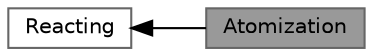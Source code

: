 digraph "Atomization"
{
 // LATEX_PDF_SIZE
  bgcolor="transparent";
  edge [fontname=Helvetica,fontsize=10,labelfontname=Helvetica,labelfontsize=10];
  node [fontname=Helvetica,fontsize=10,shape=box,height=0.2,width=0.4];
  rankdir=LR;
  Node1 [id="Node000001",label="Atomization",height=0.2,width=0.4,color="gray40", fillcolor="grey60", style="filled", fontcolor="black",tooltip=" "];
  Node2 [id="Node000002",label="Reacting",height=0.2,width=0.4,color="grey40", fillcolor="white", style="filled",URL="$group__grpLagrangianIntermediateReactingSubModels.html",tooltip=" "];
  Node2->Node1 [shape=plaintext, dir="back", style="solid"];
}
